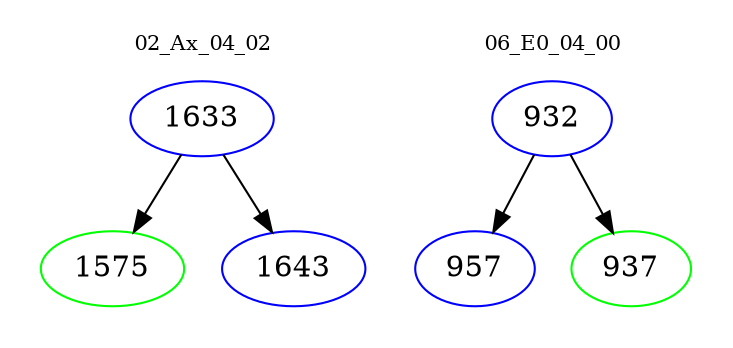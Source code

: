 digraph{
subgraph cluster_0 {
color = white
label = "02_Ax_04_02";
fontsize=10;
T0_1633 [label="1633", color="blue"]
T0_1633 -> T0_1575 [color="black"]
T0_1575 [label="1575", color="green"]
T0_1633 -> T0_1643 [color="black"]
T0_1643 [label="1643", color="blue"]
}
subgraph cluster_1 {
color = white
label = "06_E0_04_00";
fontsize=10;
T1_932 [label="932", color="blue"]
T1_932 -> T1_957 [color="black"]
T1_957 [label="957", color="blue"]
T1_932 -> T1_937 [color="black"]
T1_937 [label="937", color="green"]
}
}
